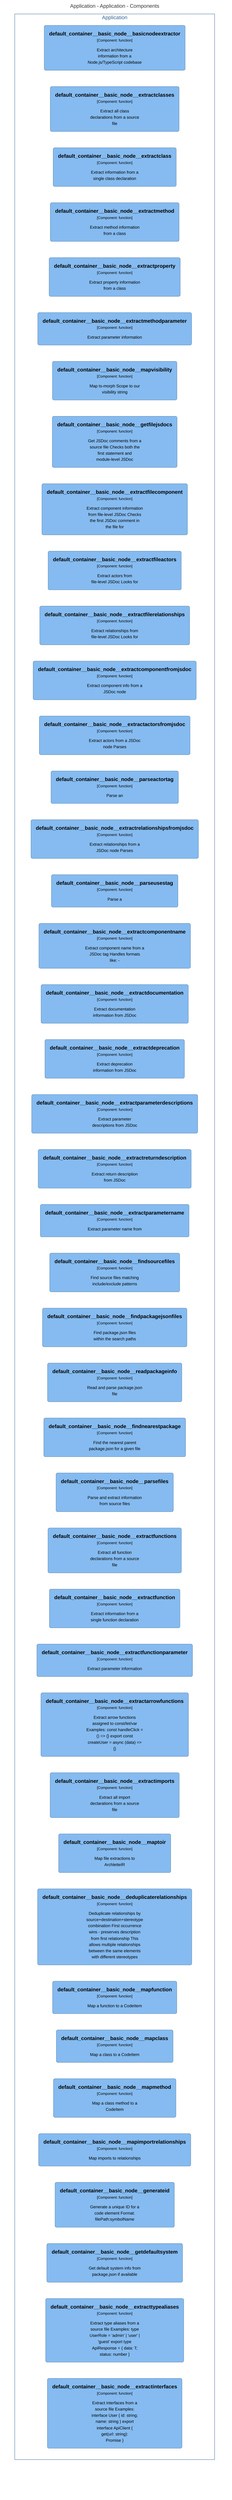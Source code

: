 graph TB
  linkStyle default fill:#ffffff

  subgraph diagram ["Application - Application - Components"]
    style diagram fill:#ffffff,stroke:#ffffff

    subgraph 8 ["Application"]
      style 8 fill:#ffffff,stroke:#2e6295,color:#2e6295

      100("<div style='font-weight: bold'>default_container__basic_node__extractfileactors</div><div style='font-size: 70%; margin-top: 0px'>[Component: function]</div><div style='font-size: 80%; margin-top:10px'>Extract actors from<br />file-level JSDoc Looks for</div>")
      style 100 fill:#85bbf0,stroke:#5d82a8,color:#000000
      101("<div style='font-weight: bold'>default_container__basic_node__extractfilerelationships</div><div style='font-size: 70%; margin-top: 0px'>[Component: function]</div><div style='font-size: 80%; margin-top:10px'>Extract relationships from<br />file-level JSDoc Looks for</div>")
      style 101 fill:#85bbf0,stroke:#5d82a8,color:#000000
      102("<div style='font-weight: bold'>default_container__basic_node__extractcomponentfromjsdoc</div><div style='font-size: 70%; margin-top: 0px'>[Component: function]</div><div style='font-size: 80%; margin-top:10px'>Extract component info from a<br />JSDoc node</div>")
      style 102 fill:#85bbf0,stroke:#5d82a8,color:#000000
      103("<div style='font-weight: bold'>default_container__basic_node__extractactorsfromjsdoc</div><div style='font-size: 70%; margin-top: 0px'>[Component: function]</div><div style='font-size: 80%; margin-top:10px'>Extract actors from a JSDoc<br />node Parses</div>")
      style 103 fill:#85bbf0,stroke:#5d82a8,color:#000000
      104("<div style='font-weight: bold'>default_container__basic_node__parseactortag</div><div style='font-size: 70%; margin-top: 0px'>[Component: function]</div><div style='font-size: 80%; margin-top:10px'>Parse an</div>")
      style 104 fill:#85bbf0,stroke:#5d82a8,color:#000000
      105("<div style='font-weight: bold'>default_container__basic_node__extractrelationshipsfromjsdoc</div><div style='font-size: 70%; margin-top: 0px'>[Component: function]</div><div style='font-size: 80%; margin-top:10px'>Extract relationships from a<br />JSDoc node Parses</div>")
      style 105 fill:#85bbf0,stroke:#5d82a8,color:#000000
      106("<div style='font-weight: bold'>default_container__basic_node__parseusestag</div><div style='font-size: 70%; margin-top: 0px'>[Component: function]</div><div style='font-size: 80%; margin-top:10px'>Parse a</div>")
      style 106 fill:#85bbf0,stroke:#5d82a8,color:#000000
      107("<div style='font-weight: bold'>default_container__basic_node__extractcomponentname</div><div style='font-size: 70%; margin-top: 0px'>[Component: function]</div><div style='font-size: 80%; margin-top:10px'>Extract component name from a<br />JSDoc tag Handles formats<br />like: -</div>")
      style 107 fill:#85bbf0,stroke:#5d82a8,color:#000000
      108("<div style='font-weight: bold'>default_container__basic_node__extractdocumentation</div><div style='font-size: 70%; margin-top: 0px'>[Component: function]</div><div style='font-size: 80%; margin-top:10px'>Extract documentation<br />information from JSDoc</div>")
      style 108 fill:#85bbf0,stroke:#5d82a8,color:#000000
      109("<div style='font-weight: bold'>default_container__basic_node__extractdeprecation</div><div style='font-size: 70%; margin-top: 0px'>[Component: function]</div><div style='font-size: 80%; margin-top:10px'>Extract deprecation<br />information from JSDoc</div>")
      style 109 fill:#85bbf0,stroke:#5d82a8,color:#000000
      110("<div style='font-weight: bold'>default_container__basic_node__extractparameterdescriptions</div><div style='font-size: 70%; margin-top: 0px'>[Component: function]</div><div style='font-size: 80%; margin-top:10px'>Extract parameter<br />descriptions from JSDoc</div>")
      style 110 fill:#85bbf0,stroke:#5d82a8,color:#000000
      111("<div style='font-weight: bold'>default_container__basic_node__extractreturndescription</div><div style='font-size: 70%; margin-top: 0px'>[Component: function]</div><div style='font-size: 80%; margin-top:10px'>Extract return description<br />from JSDoc</div>")
      style 111 fill:#85bbf0,stroke:#5d82a8,color:#000000
      112("<div style='font-weight: bold'>default_container__basic_node__extractparametername</div><div style='font-size: 70%; margin-top: 0px'>[Component: function]</div><div style='font-size: 80%; margin-top:10px'>Extract parameter name from</div>")
      style 112 fill:#85bbf0,stroke:#5d82a8,color:#000000
      113("<div style='font-weight: bold'>default_container__basic_node__findsourcefiles</div><div style='font-size: 70%; margin-top: 0px'>[Component: function]</div><div style='font-size: 80%; margin-top:10px'>Find source files matching<br />include/exclude patterns</div>")
      style 113 fill:#85bbf0,stroke:#5d82a8,color:#000000
      114("<div style='font-weight: bold'>default_container__basic_node__findpackagejsonfiles</div><div style='font-size: 70%; margin-top: 0px'>[Component: function]</div><div style='font-size: 80%; margin-top:10px'>Find package.json files<br />within the search paths</div>")
      style 114 fill:#85bbf0,stroke:#5d82a8,color:#000000
      115("<div style='font-weight: bold'>default_container__basic_node__readpackageinfo</div><div style='font-size: 70%; margin-top: 0px'>[Component: function]</div><div style='font-size: 80%; margin-top:10px'>Read and parse package.json<br />file</div>")
      style 115 fill:#85bbf0,stroke:#5d82a8,color:#000000
      116("<div style='font-weight: bold'>default_container__basic_node__findnearestpackage</div><div style='font-size: 70%; margin-top: 0px'>[Component: function]</div><div style='font-size: 80%; margin-top:10px'>Find the nearest parent<br />package.json for a given file</div>")
      style 116 fill:#85bbf0,stroke:#5d82a8,color:#000000
      117("<div style='font-weight: bold'>default_container__basic_node__parsefiles</div><div style='font-size: 70%; margin-top: 0px'>[Component: function]</div><div style='font-size: 80%; margin-top:10px'>Parse and extract information<br />from source files</div>")
      style 117 fill:#85bbf0,stroke:#5d82a8,color:#000000
      118("<div style='font-weight: bold'>default_container__basic_node__extractfunctions</div><div style='font-size: 70%; margin-top: 0px'>[Component: function]</div><div style='font-size: 80%; margin-top:10px'>Extract all function<br />declarations from a source<br />file</div>")
      style 118 fill:#85bbf0,stroke:#5d82a8,color:#000000
      119("<div style='font-weight: bold'>default_container__basic_node__extractfunction</div><div style='font-size: 70%; margin-top: 0px'>[Component: function]</div><div style='font-size: 80%; margin-top:10px'>Extract information from a<br />single function declaration</div>")
      style 119 fill:#85bbf0,stroke:#5d82a8,color:#000000
      120("<div style='font-weight: bold'>default_container__basic_node__extractfunctionparameter</div><div style='font-size: 70%; margin-top: 0px'>[Component: function]</div><div style='font-size: 80%; margin-top:10px'>Extract parameter information</div>")
      style 120 fill:#85bbf0,stroke:#5d82a8,color:#000000
      121("<div style='font-weight: bold'>default_container__basic_node__extractarrowfunctions</div><div style='font-size: 70%; margin-top: 0px'>[Component: function]</div><div style='font-size: 80%; margin-top:10px'>Extract arrow functions<br />assigned to const/let/var<br />Examples: const handleClick =<br />() => {} export const<br />createUser = async (data) =><br />{}</div>")
      style 121 fill:#85bbf0,stroke:#5d82a8,color:#000000
      122("<div style='font-weight: bold'>default_container__basic_node__extractimports</div><div style='font-size: 70%; margin-top: 0px'>[Component: function]</div><div style='font-size: 80%; margin-top:10px'>Extract all import<br />declarations from a source<br />file</div>")
      style 122 fill:#85bbf0,stroke:#5d82a8,color:#000000
      123("<div style='font-weight: bold'>default_container__basic_node__maptoir</div><div style='font-size: 70%; margin-top: 0px'>[Component: function]</div><div style='font-size: 80%; margin-top:10px'>Map file extractions to<br />ArchletteIR</div>")
      style 123 fill:#85bbf0,stroke:#5d82a8,color:#000000
      124("<div style='font-weight: bold'>default_container__basic_node__deduplicaterelationships</div><div style='font-size: 70%; margin-top: 0px'>[Component: function]</div><div style='font-size: 80%; margin-top:10px'>Deduplicate relationships by<br />source+destination+stereotype<br />combination First occurrence<br />wins - preserves description<br />from first relationship This<br />allows multiple relationships<br />between the same elements<br />with different stereotypes</div>")
      style 124 fill:#85bbf0,stroke:#5d82a8,color:#000000
      125("<div style='font-weight: bold'>default_container__basic_node__mapfunction</div><div style='font-size: 70%; margin-top: 0px'>[Component: function]</div><div style='font-size: 80%; margin-top:10px'>Map a function to a CodeItem</div>")
      style 125 fill:#85bbf0,stroke:#5d82a8,color:#000000
      126("<div style='font-weight: bold'>default_container__basic_node__mapclass</div><div style='font-size: 70%; margin-top: 0px'>[Component: function]</div><div style='font-size: 80%; margin-top:10px'>Map a class to a CodeItem</div>")
      style 126 fill:#85bbf0,stroke:#5d82a8,color:#000000
      127("<div style='font-weight: bold'>default_container__basic_node__mapmethod</div><div style='font-size: 70%; margin-top: 0px'>[Component: function]</div><div style='font-size: 80%; margin-top:10px'>Map a class method to a<br />CodeItem</div>")
      style 127 fill:#85bbf0,stroke:#5d82a8,color:#000000
      128("<div style='font-weight: bold'>default_container__basic_node__mapimportrelationships</div><div style='font-size: 70%; margin-top: 0px'>[Component: function]</div><div style='font-size: 80%; margin-top:10px'>Map imports to relationships</div>")
      style 128 fill:#85bbf0,stroke:#5d82a8,color:#000000
      129("<div style='font-weight: bold'>default_container__basic_node__generateid</div><div style='font-size: 70%; margin-top: 0px'>[Component: function]</div><div style='font-size: 80%; margin-top:10px'>Generate a unique ID for a<br />code element Format:<br />filePath:symbolName</div>")
      style 129 fill:#85bbf0,stroke:#5d82a8,color:#000000
      130("<div style='font-weight: bold'>default_container__basic_node__getdefaultsystem</div><div style='font-size: 70%; margin-top: 0px'>[Component: function]</div><div style='font-size: 80%; margin-top:10px'>Get default system info from<br />package.json if available</div>")
      style 130 fill:#85bbf0,stroke:#5d82a8,color:#000000
      131("<div style='font-weight: bold'>default_container__basic_node__extracttypealiases</div><div style='font-size: 70%; margin-top: 0px'>[Component: function]</div><div style='font-size: 80%; margin-top:10px'>Extract type aliases from a<br />source file Examples: type<br />UserRole = 'admin' | 'user' |<br />'guest' export type<br />ApiResponse<T> = { data: T;<br />status: number }</div>")
      style 131 fill:#85bbf0,stroke:#5d82a8,color:#000000
      132("<div style='font-weight: bold'>default_container__basic_node__extractinterfaces</div><div style='font-size: 70%; margin-top: 0px'>[Component: function]</div><div style='font-size: 80%; margin-top:10px'>Extract interfaces from a<br />source file Examples:<br />interface User { id: string;<br />name: string } export<br />interface ApiClient {<br />get<T>(url: string):<br />Promise<T> }</div>")
      style 132 fill:#85bbf0,stroke:#5d82a8,color:#000000
      75("<div style='font-weight: bold'>default_container__basic_node__basicnodeextractor</div><div style='font-size: 70%; margin-top: 0px'>[Component: function]</div><div style='font-size: 80%; margin-top:10px'>Extract architecture<br />information from a<br />Node.js/TypeScript codebase</div>")
      style 75 fill:#85bbf0,stroke:#5d82a8,color:#000000
      92("<div style='font-weight: bold'>default_container__basic_node__extractclasses</div><div style='font-size: 70%; margin-top: 0px'>[Component: function]</div><div style='font-size: 80%; margin-top:10px'>Extract all class<br />declarations from a source<br />file</div>")
      style 92 fill:#85bbf0,stroke:#5d82a8,color:#000000
      93("<div style='font-weight: bold'>default_container__basic_node__extractclass</div><div style='font-size: 70%; margin-top: 0px'>[Component: function]</div><div style='font-size: 80%; margin-top:10px'>Extract information from a<br />single class declaration</div>")
      style 93 fill:#85bbf0,stroke:#5d82a8,color:#000000
      94("<div style='font-weight: bold'>default_container__basic_node__extractmethod</div><div style='font-size: 70%; margin-top: 0px'>[Component: function]</div><div style='font-size: 80%; margin-top:10px'>Extract method information<br />from a class</div>")
      style 94 fill:#85bbf0,stroke:#5d82a8,color:#000000
      95("<div style='font-weight: bold'>default_container__basic_node__extractproperty</div><div style='font-size: 70%; margin-top: 0px'>[Component: function]</div><div style='font-size: 80%; margin-top:10px'>Extract property information<br />from a class</div>")
      style 95 fill:#85bbf0,stroke:#5d82a8,color:#000000
      96("<div style='font-weight: bold'>default_container__basic_node__extractmethodparameter</div><div style='font-size: 70%; margin-top: 0px'>[Component: function]</div><div style='font-size: 80%; margin-top:10px'>Extract parameter information</div>")
      style 96 fill:#85bbf0,stroke:#5d82a8,color:#000000
      97("<div style='font-weight: bold'>default_container__basic_node__mapvisibility</div><div style='font-size: 70%; margin-top: 0px'>[Component: function]</div><div style='font-size: 80%; margin-top:10px'>Map ts-morph Scope to our<br />visibility string</div>")
      style 97 fill:#85bbf0,stroke:#5d82a8,color:#000000
      98("<div style='font-weight: bold'>default_container__basic_node__getfilejsdocs</div><div style='font-size: 70%; margin-top: 0px'>[Component: function]</div><div style='font-size: 80%; margin-top:10px'>Get JSDoc comments from a<br />source file Checks both the<br />first statement and<br />module-level JSDoc</div>")
      style 98 fill:#85bbf0,stroke:#5d82a8,color:#000000
      99("<div style='font-weight: bold'>default_container__basic_node__extractfilecomponent</div><div style='font-size: 70%; margin-top: 0px'>[Component: function]</div><div style='font-size: 80%; margin-top:10px'>Extract component information<br />from file-level JSDoc Checks<br />the first JSDoc comment in<br />the file for</div>")
      style 99 fill:#85bbf0,stroke:#5d82a8,color:#000000
    end

  end